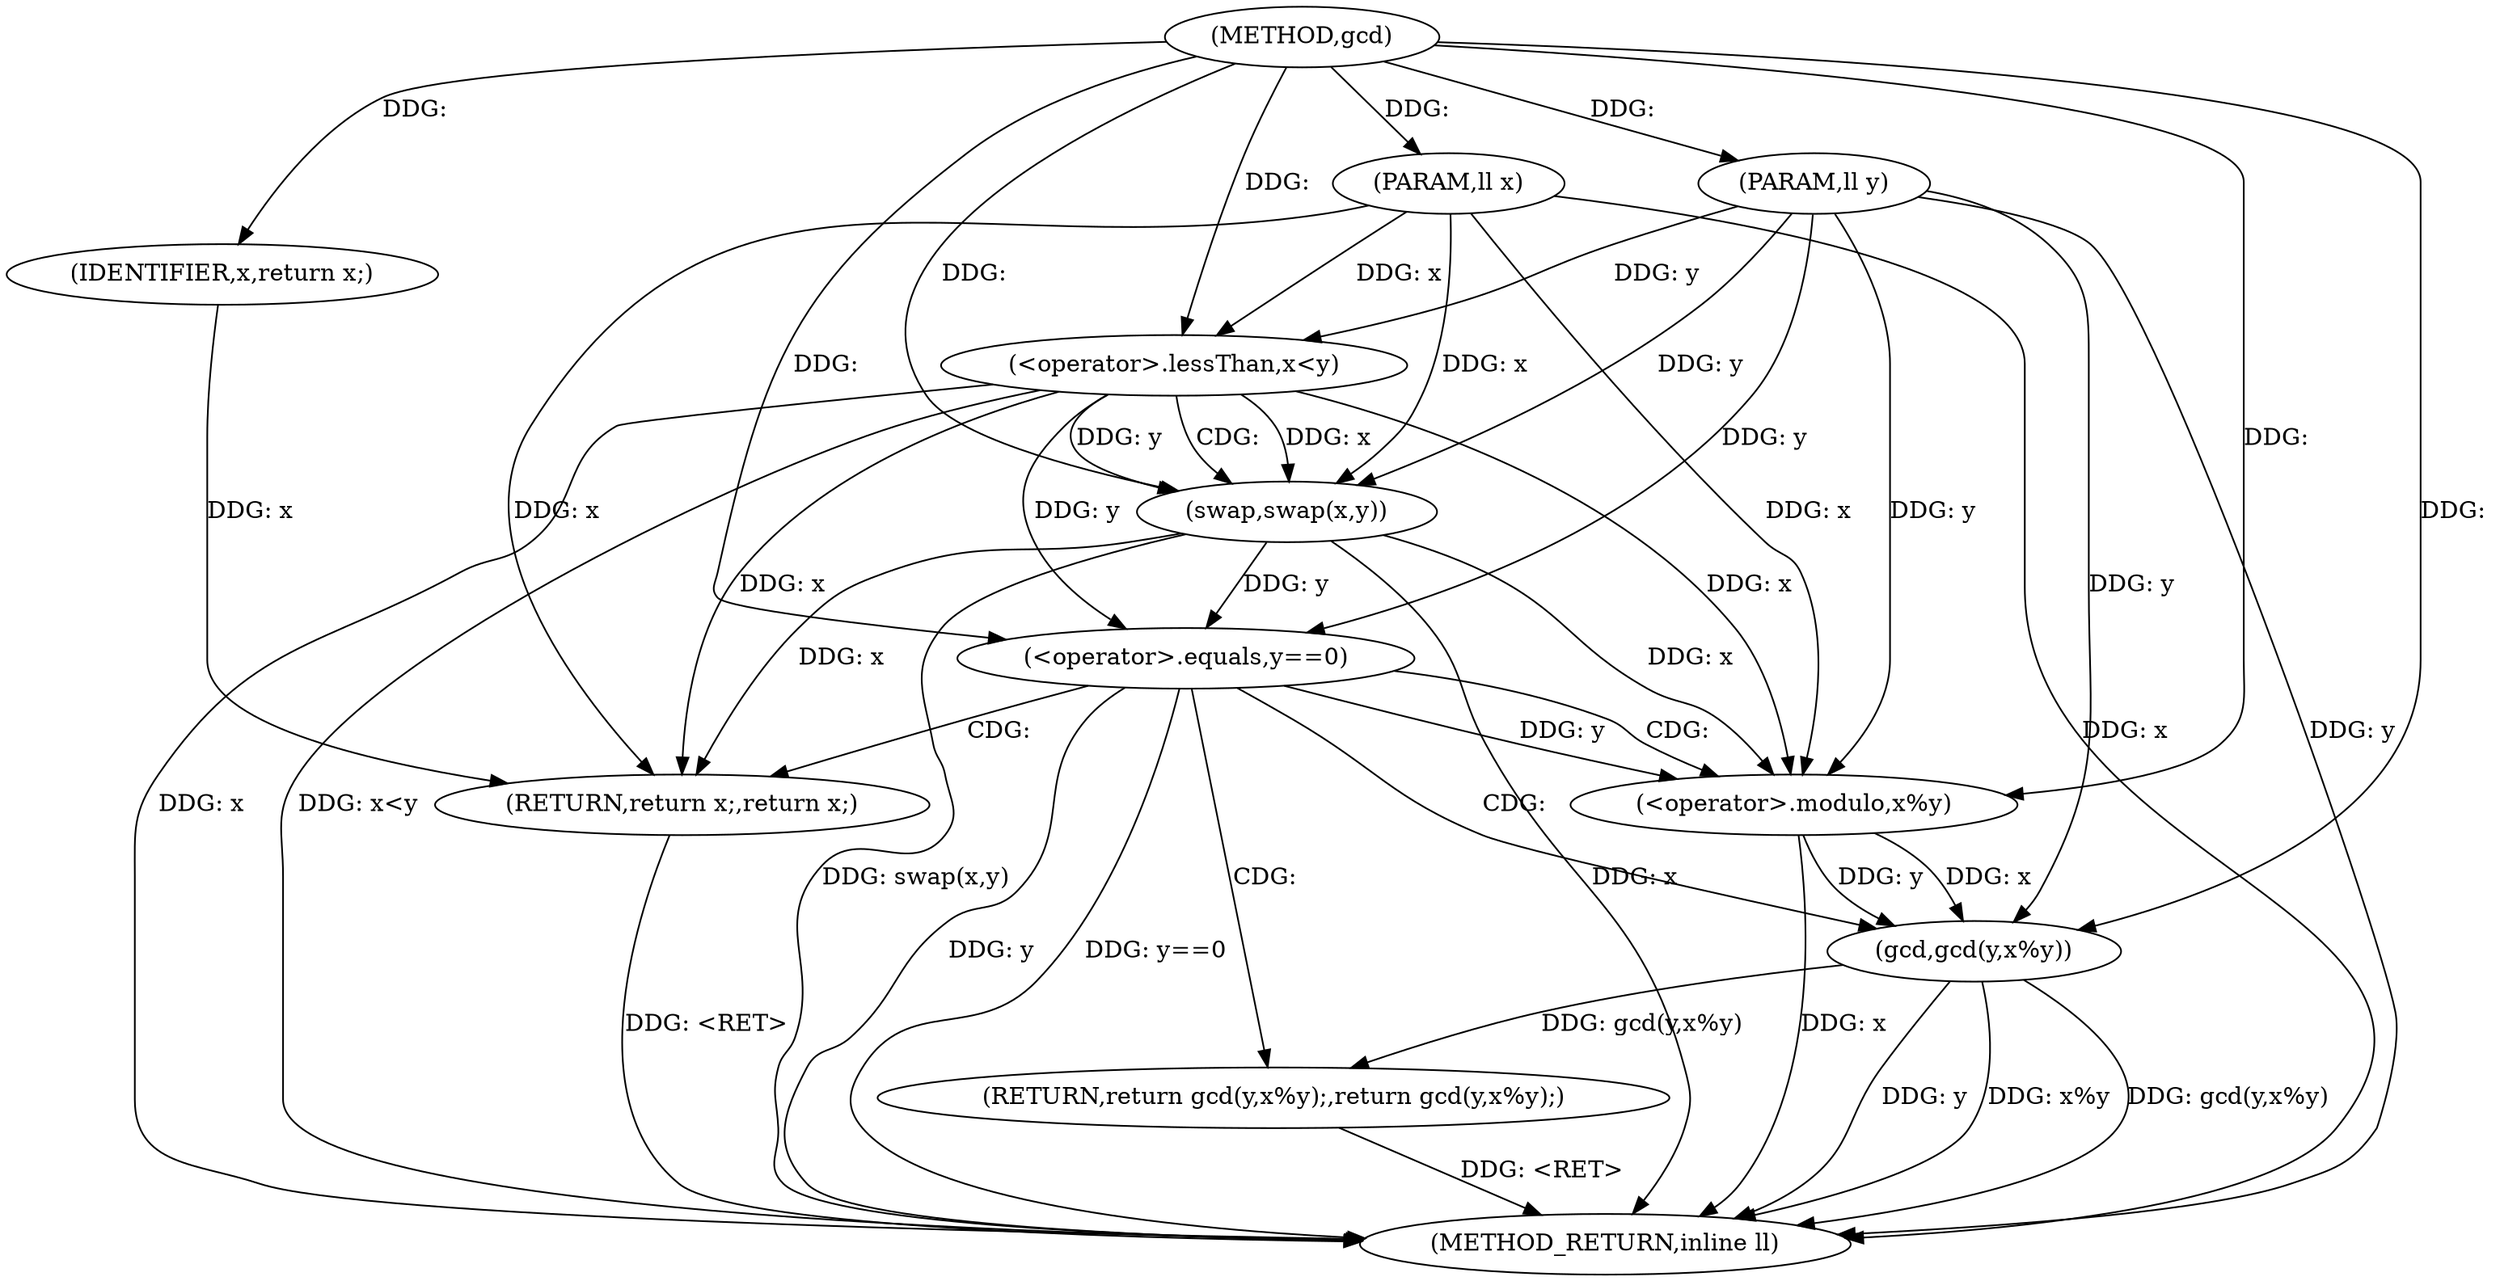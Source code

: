 digraph "gcd" {  
"1000163" [label = "(METHOD,gcd)" ]
"1000186" [label = "(METHOD_RETURN,inline ll)" ]
"1000164" [label = "(PARAM,ll x)" ]
"1000165" [label = "(PARAM,ll y)" ]
"1000180" [label = "(RETURN,return gcd(y,x%y);,return gcd(y,x%y);)" ]
"1000168" [label = "(<operator>.lessThan,x<y)" ]
"1000171" [label = "(swap,swap(x,y))" ]
"1000175" [label = "(<operator>.equals,y==0)" ]
"1000178" [label = "(RETURN,return x;,return x;)" ]
"1000181" [label = "(gcd,gcd(y,x%y))" ]
"1000179" [label = "(IDENTIFIER,x,return x;)" ]
"1000183" [label = "(<operator>.modulo,x%y)" ]
  "1000164" -> "1000186"  [ label = "DDG: x"] 
  "1000165" -> "1000186"  [ label = "DDG: y"] 
  "1000168" -> "1000186"  [ label = "DDG: x"] 
  "1000168" -> "1000186"  [ label = "DDG: x<y"] 
  "1000171" -> "1000186"  [ label = "DDG: x"] 
  "1000171" -> "1000186"  [ label = "DDG: swap(x,y)"] 
  "1000175" -> "1000186"  [ label = "DDG: y"] 
  "1000175" -> "1000186"  [ label = "DDG: y==0"] 
  "1000181" -> "1000186"  [ label = "DDG: y"] 
  "1000183" -> "1000186"  [ label = "DDG: x"] 
  "1000181" -> "1000186"  [ label = "DDG: x%y"] 
  "1000181" -> "1000186"  [ label = "DDG: gcd(y,x%y)"] 
  "1000180" -> "1000186"  [ label = "DDG: <RET>"] 
  "1000178" -> "1000186"  [ label = "DDG: <RET>"] 
  "1000163" -> "1000164"  [ label = "DDG: "] 
  "1000163" -> "1000165"  [ label = "DDG: "] 
  "1000181" -> "1000180"  [ label = "DDG: gcd(y,x%y)"] 
  "1000179" -> "1000178"  [ label = "DDG: x"] 
  "1000168" -> "1000178"  [ label = "DDG: x"] 
  "1000171" -> "1000178"  [ label = "DDG: x"] 
  "1000164" -> "1000178"  [ label = "DDG: x"] 
  "1000164" -> "1000168"  [ label = "DDG: x"] 
  "1000163" -> "1000168"  [ label = "DDG: "] 
  "1000165" -> "1000168"  [ label = "DDG: y"] 
  "1000168" -> "1000171"  [ label = "DDG: x"] 
  "1000164" -> "1000171"  [ label = "DDG: x"] 
  "1000163" -> "1000171"  [ label = "DDG: "] 
  "1000168" -> "1000171"  [ label = "DDG: y"] 
  "1000165" -> "1000171"  [ label = "DDG: y"] 
  "1000168" -> "1000175"  [ label = "DDG: y"] 
  "1000171" -> "1000175"  [ label = "DDG: y"] 
  "1000165" -> "1000175"  [ label = "DDG: y"] 
  "1000163" -> "1000175"  [ label = "DDG: "] 
  "1000163" -> "1000179"  [ label = "DDG: "] 
  "1000183" -> "1000181"  [ label = "DDG: y"] 
  "1000165" -> "1000181"  [ label = "DDG: y"] 
  "1000163" -> "1000181"  [ label = "DDG: "] 
  "1000183" -> "1000181"  [ label = "DDG: x"] 
  "1000168" -> "1000183"  [ label = "DDG: x"] 
  "1000171" -> "1000183"  [ label = "DDG: x"] 
  "1000164" -> "1000183"  [ label = "DDG: x"] 
  "1000163" -> "1000183"  [ label = "DDG: "] 
  "1000175" -> "1000183"  [ label = "DDG: y"] 
  "1000165" -> "1000183"  [ label = "DDG: y"] 
  "1000168" -> "1000171"  [ label = "CDG: "] 
  "1000175" -> "1000183"  [ label = "CDG: "] 
  "1000175" -> "1000178"  [ label = "CDG: "] 
  "1000175" -> "1000180"  [ label = "CDG: "] 
  "1000175" -> "1000181"  [ label = "CDG: "] 
}
